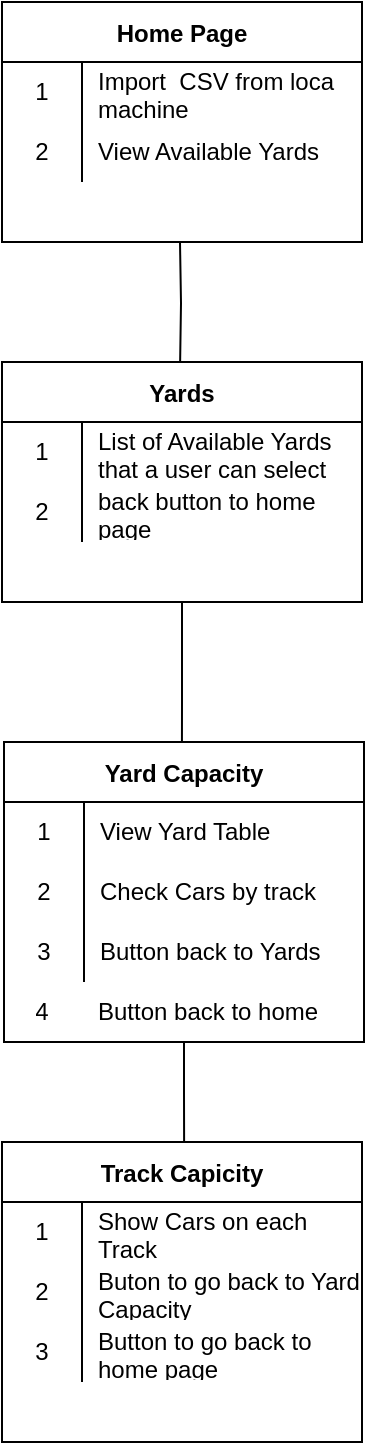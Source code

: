 <mxfile version="20.2.8" type="device"><diagram id="5jF06DtwEaL3m-MfKkPY" name="Page-1"><mxGraphModel dx="1146" dy="602" grid="1" gridSize="10" guides="1" tooltips="1" connect="1" arrows="1" fold="1" page="1" pageScale="1" pageWidth="850" pageHeight="1100" math="0" shadow="0"><root><mxCell id="0"/><mxCell id="1" parent="0"/><mxCell id="nA1uX0G6YXhT45tAMQRC-24" style="edgeStyle=orthogonalEdgeStyle;rounded=0;orthogonalLoop=1;jettySize=auto;html=1;entryX=0.494;entryY=0.083;entryDx=0;entryDy=0;entryPerimeter=0;" edge="1" parent="1" target="nA1uX0G6YXhT45tAMQRC-14"><mxGeometry relative="1" as="geometry"><mxPoint x="169" y="190" as="sourcePoint"/></mxGeometry></mxCell><mxCell id="nA1uX0G6YXhT45tAMQRC-4" value="Home Page" style="shape=table;startSize=30;container=1;collapsible=0;childLayout=tableLayout;fixedRows=1;rowLines=0;fontStyle=1;" vertex="1" parent="1"><mxGeometry x="80" y="70" width="180" height="120" as="geometry"/></mxCell><mxCell id="nA1uX0G6YXhT45tAMQRC-5" value="" style="shape=tableRow;horizontal=0;startSize=0;swimlaneHead=0;swimlaneBody=0;top=0;left=0;bottom=0;right=0;collapsible=0;dropTarget=0;fillColor=none;points=[[0,0.5],[1,0.5]];portConstraint=eastwest;" vertex="1" parent="nA1uX0G6YXhT45tAMQRC-4"><mxGeometry y="30" width="180" height="30" as="geometry"/></mxCell><mxCell id="nA1uX0G6YXhT45tAMQRC-6" value="1" style="shape=partialRectangle;html=1;whiteSpace=wrap;connectable=0;fillColor=none;top=0;left=0;bottom=0;right=0;overflow=hidden;pointerEvents=1;" vertex="1" parent="nA1uX0G6YXhT45tAMQRC-5"><mxGeometry width="40" height="30" as="geometry"><mxRectangle width="40" height="30" as="alternateBounds"/></mxGeometry></mxCell><mxCell id="nA1uX0G6YXhT45tAMQRC-7" value="Import&amp;nbsp; CSV from loca machine" style="shape=partialRectangle;html=1;whiteSpace=wrap;connectable=0;fillColor=none;top=0;left=0;bottom=0;right=0;align=left;spacingLeft=6;overflow=hidden;" vertex="1" parent="nA1uX0G6YXhT45tAMQRC-5"><mxGeometry x="40" width="140" height="30" as="geometry"><mxRectangle width="140" height="30" as="alternateBounds"/></mxGeometry></mxCell><mxCell id="nA1uX0G6YXhT45tAMQRC-8" value="" style="shape=tableRow;horizontal=0;startSize=0;swimlaneHead=0;swimlaneBody=0;top=0;left=0;bottom=0;right=0;collapsible=0;dropTarget=0;fillColor=none;points=[[0,0.5],[1,0.5]];portConstraint=eastwest;" vertex="1" parent="nA1uX0G6YXhT45tAMQRC-4"><mxGeometry y="60" width="180" height="30" as="geometry"/></mxCell><mxCell id="nA1uX0G6YXhT45tAMQRC-9" value="2" style="shape=partialRectangle;html=1;whiteSpace=wrap;connectable=0;fillColor=none;top=0;left=0;bottom=0;right=0;overflow=hidden;" vertex="1" parent="nA1uX0G6YXhT45tAMQRC-8"><mxGeometry width="40" height="30" as="geometry"><mxRectangle width="40" height="30" as="alternateBounds"/></mxGeometry></mxCell><mxCell id="nA1uX0G6YXhT45tAMQRC-10" value="View Available Yards" style="shape=partialRectangle;html=1;whiteSpace=wrap;connectable=0;fillColor=none;top=0;left=0;bottom=0;right=0;align=left;spacingLeft=6;overflow=hidden;" vertex="1" parent="nA1uX0G6YXhT45tAMQRC-8"><mxGeometry x="40" width="140" height="30" as="geometry"><mxRectangle width="140" height="30" as="alternateBounds"/></mxGeometry></mxCell><mxCell id="nA1uX0G6YXhT45tAMQRC-50" style="edgeStyle=orthogonalEdgeStyle;rounded=0;orthogonalLoop=1;jettySize=auto;html=1;entryX=0.494;entryY=0;entryDx=0;entryDy=0;entryPerimeter=0;" edge="1" parent="1" source="nA1uX0G6YXhT45tAMQRC-14" target="nA1uX0G6YXhT45tAMQRC-26"><mxGeometry relative="1" as="geometry"><mxPoint x="170" y="430" as="targetPoint"/></mxGeometry></mxCell><mxCell id="nA1uX0G6YXhT45tAMQRC-14" value="Yards" style="shape=table;startSize=30;container=1;collapsible=0;childLayout=tableLayout;fixedRows=1;rowLines=0;fontStyle=1;" vertex="1" parent="1"><mxGeometry x="80" y="250" width="180" height="120" as="geometry"/></mxCell><mxCell id="nA1uX0G6YXhT45tAMQRC-15" value="" style="shape=tableRow;horizontal=0;startSize=0;swimlaneHead=0;swimlaneBody=0;top=0;left=0;bottom=0;right=0;collapsible=0;dropTarget=0;fillColor=none;points=[[0,0.5],[1,0.5]];portConstraint=eastwest;" vertex="1" parent="nA1uX0G6YXhT45tAMQRC-14"><mxGeometry y="30" width="180" height="30" as="geometry"/></mxCell><mxCell id="nA1uX0G6YXhT45tAMQRC-16" value="1" style="shape=partialRectangle;html=1;whiteSpace=wrap;connectable=0;fillColor=none;top=0;left=0;bottom=0;right=0;overflow=hidden;pointerEvents=1;" vertex="1" parent="nA1uX0G6YXhT45tAMQRC-15"><mxGeometry width="40" height="30" as="geometry"><mxRectangle width="40" height="30" as="alternateBounds"/></mxGeometry></mxCell><mxCell id="nA1uX0G6YXhT45tAMQRC-17" value="List of Available Yards that a user can select" style="shape=partialRectangle;html=1;whiteSpace=wrap;connectable=0;fillColor=none;top=0;left=0;bottom=0;right=0;align=left;spacingLeft=6;overflow=hidden;" vertex="1" parent="nA1uX0G6YXhT45tAMQRC-15"><mxGeometry x="40" width="140" height="30" as="geometry"><mxRectangle width="140" height="30" as="alternateBounds"/></mxGeometry></mxCell><mxCell id="nA1uX0G6YXhT45tAMQRC-18" value="" style="shape=tableRow;horizontal=0;startSize=0;swimlaneHead=0;swimlaneBody=0;top=0;left=0;bottom=0;right=0;collapsible=0;dropTarget=0;fillColor=none;points=[[0,0.5],[1,0.5]];portConstraint=eastwest;" vertex="1" parent="nA1uX0G6YXhT45tAMQRC-14"><mxGeometry y="60" width="180" height="30" as="geometry"/></mxCell><mxCell id="nA1uX0G6YXhT45tAMQRC-19" value="2" style="shape=partialRectangle;html=1;whiteSpace=wrap;connectable=0;fillColor=none;top=0;left=0;bottom=0;right=0;overflow=hidden;" vertex="1" parent="nA1uX0G6YXhT45tAMQRC-18"><mxGeometry width="40" height="30" as="geometry"><mxRectangle width="40" height="30" as="alternateBounds"/></mxGeometry></mxCell><mxCell id="nA1uX0G6YXhT45tAMQRC-20" value="back button to home page" style="shape=partialRectangle;html=1;whiteSpace=wrap;connectable=0;fillColor=none;top=0;left=0;bottom=0;right=0;align=left;spacingLeft=6;overflow=hidden;" vertex="1" parent="nA1uX0G6YXhT45tAMQRC-18"><mxGeometry x="40" width="140" height="30" as="geometry"><mxRectangle width="140" height="30" as="alternateBounds"/></mxGeometry></mxCell><mxCell id="nA1uX0G6YXhT45tAMQRC-52" style="edgeStyle=orthogonalEdgeStyle;rounded=0;orthogonalLoop=1;jettySize=auto;html=1;entryX=0.506;entryY=0.067;entryDx=0;entryDy=0;entryPerimeter=0;" edge="1" parent="1" source="nA1uX0G6YXhT45tAMQRC-25" target="nA1uX0G6YXhT45tAMQRC-40"><mxGeometry relative="1" as="geometry"/></mxCell><mxCell id="nA1uX0G6YXhT45tAMQRC-25" value="Yard Capacity" style="shape=table;startSize=30;container=1;collapsible=0;childLayout=tableLayout;fixedRows=1;rowLines=0;fontStyle=1;" vertex="1" parent="1"><mxGeometry x="81" y="440" width="180" height="150" as="geometry"/></mxCell><mxCell id="nA1uX0G6YXhT45tAMQRC-26" value="" style="shape=tableRow;horizontal=0;startSize=0;swimlaneHead=0;swimlaneBody=0;top=0;left=0;bottom=0;right=0;collapsible=0;dropTarget=0;fillColor=none;points=[[0,0.5],[1,0.5]];portConstraint=eastwest;" vertex="1" parent="nA1uX0G6YXhT45tAMQRC-25"><mxGeometry y="30" width="180" height="30" as="geometry"/></mxCell><mxCell id="nA1uX0G6YXhT45tAMQRC-27" value="1" style="shape=partialRectangle;html=1;whiteSpace=wrap;connectable=0;fillColor=none;top=0;left=0;bottom=0;right=0;overflow=hidden;pointerEvents=1;" vertex="1" parent="nA1uX0G6YXhT45tAMQRC-26"><mxGeometry width="40" height="30" as="geometry"><mxRectangle width="40" height="30" as="alternateBounds"/></mxGeometry></mxCell><mxCell id="nA1uX0G6YXhT45tAMQRC-28" value="View Yard Table" style="shape=partialRectangle;html=1;whiteSpace=wrap;connectable=0;fillColor=none;top=0;left=0;bottom=0;right=0;align=left;spacingLeft=6;overflow=hidden;" vertex="1" parent="nA1uX0G6YXhT45tAMQRC-26"><mxGeometry x="40" width="140" height="30" as="geometry"><mxRectangle width="140" height="30" as="alternateBounds"/></mxGeometry></mxCell><mxCell id="nA1uX0G6YXhT45tAMQRC-29" value="" style="shape=tableRow;horizontal=0;startSize=0;swimlaneHead=0;swimlaneBody=0;top=0;left=0;bottom=0;right=0;collapsible=0;dropTarget=0;fillColor=none;points=[[0,0.5],[1,0.5]];portConstraint=eastwest;" vertex="1" parent="nA1uX0G6YXhT45tAMQRC-25"><mxGeometry y="60" width="180" height="30" as="geometry"/></mxCell><mxCell id="nA1uX0G6YXhT45tAMQRC-30" value="2" style="shape=partialRectangle;html=1;whiteSpace=wrap;connectable=0;fillColor=none;top=0;left=0;bottom=0;right=0;overflow=hidden;" vertex="1" parent="nA1uX0G6YXhT45tAMQRC-29"><mxGeometry width="40" height="30" as="geometry"><mxRectangle width="40" height="30" as="alternateBounds"/></mxGeometry></mxCell><mxCell id="nA1uX0G6YXhT45tAMQRC-31" value="Check Cars by track" style="shape=partialRectangle;html=1;whiteSpace=wrap;connectable=0;fillColor=none;top=0;left=0;bottom=0;right=0;align=left;spacingLeft=6;overflow=hidden;" vertex="1" parent="nA1uX0G6YXhT45tAMQRC-29"><mxGeometry x="40" width="140" height="30" as="geometry"><mxRectangle width="140" height="30" as="alternateBounds"/></mxGeometry></mxCell><mxCell id="nA1uX0G6YXhT45tAMQRC-32" value="" style="shape=tableRow;horizontal=0;startSize=0;swimlaneHead=0;swimlaneBody=0;top=0;left=0;bottom=0;right=0;collapsible=0;dropTarget=0;fillColor=none;points=[[0,0.5],[1,0.5]];portConstraint=eastwest;" vertex="1" parent="nA1uX0G6YXhT45tAMQRC-25"><mxGeometry y="90" width="180" height="30" as="geometry"/></mxCell><mxCell id="nA1uX0G6YXhT45tAMQRC-33" value="3" style="shape=partialRectangle;html=1;whiteSpace=wrap;connectable=0;fillColor=none;top=0;left=0;bottom=0;right=0;overflow=hidden;" vertex="1" parent="nA1uX0G6YXhT45tAMQRC-32"><mxGeometry width="40" height="30" as="geometry"><mxRectangle width="40" height="30" as="alternateBounds"/></mxGeometry></mxCell><mxCell id="nA1uX0G6YXhT45tAMQRC-34" value="Button back to Yards&amp;nbsp;" style="shape=partialRectangle;html=1;whiteSpace=wrap;connectable=0;fillColor=none;top=0;left=0;bottom=0;right=0;align=left;spacingLeft=6;overflow=hidden;" vertex="1" parent="nA1uX0G6YXhT45tAMQRC-32"><mxGeometry x="40" width="140" height="30" as="geometry"><mxRectangle width="140" height="30" as="alternateBounds"/></mxGeometry></mxCell><mxCell id="nA1uX0G6YXhT45tAMQRC-35" value="" style="shape=tableRow;horizontal=0;startSize=0;swimlaneHead=0;swimlaneBody=0;top=0;left=0;bottom=0;right=0;collapsible=0;dropTarget=0;fillColor=none;points=[[0,0.5],[1,0.5]];portConstraint=eastwest;" vertex="1" parent="1"><mxGeometry x="80" y="560" width="180" height="30" as="geometry"/></mxCell><mxCell id="nA1uX0G6YXhT45tAMQRC-36" value="4" style="shape=partialRectangle;html=1;whiteSpace=wrap;connectable=0;fillColor=none;top=0;left=0;bottom=0;right=0;overflow=hidden;" vertex="1" parent="nA1uX0G6YXhT45tAMQRC-35"><mxGeometry width="40" height="30" as="geometry"><mxRectangle width="40" height="30" as="alternateBounds"/></mxGeometry></mxCell><mxCell id="nA1uX0G6YXhT45tAMQRC-37" value="Button back to home&amp;nbsp;" style="shape=partialRectangle;html=1;whiteSpace=wrap;connectable=0;fillColor=none;top=0;left=0;bottom=0;right=0;align=left;spacingLeft=6;overflow=hidden;" vertex="1" parent="nA1uX0G6YXhT45tAMQRC-35"><mxGeometry x="40" width="140" height="30" as="geometry"><mxRectangle width="140" height="30" as="alternateBounds"/></mxGeometry></mxCell><mxCell id="nA1uX0G6YXhT45tAMQRC-40" value="Track Capicity" style="shape=table;startSize=30;container=1;collapsible=0;childLayout=tableLayout;fixedRows=1;rowLines=0;fontStyle=1;" vertex="1" parent="1"><mxGeometry x="80" y="640" width="180" height="150" as="geometry"/></mxCell><mxCell id="nA1uX0G6YXhT45tAMQRC-41" value="" style="shape=tableRow;horizontal=0;startSize=0;swimlaneHead=0;swimlaneBody=0;top=0;left=0;bottom=0;right=0;collapsible=0;dropTarget=0;fillColor=none;points=[[0,0.5],[1,0.5]];portConstraint=eastwest;" vertex="1" parent="nA1uX0G6YXhT45tAMQRC-40"><mxGeometry y="30" width="180" height="30" as="geometry"/></mxCell><mxCell id="nA1uX0G6YXhT45tAMQRC-42" value="1" style="shape=partialRectangle;html=1;whiteSpace=wrap;connectable=0;fillColor=none;top=0;left=0;bottom=0;right=0;overflow=hidden;pointerEvents=1;" vertex="1" parent="nA1uX0G6YXhT45tAMQRC-41"><mxGeometry width="40" height="30" as="geometry"><mxRectangle width="40" height="30" as="alternateBounds"/></mxGeometry></mxCell><mxCell id="nA1uX0G6YXhT45tAMQRC-43" value="Show Cars on each Track" style="shape=partialRectangle;html=1;whiteSpace=wrap;connectable=0;fillColor=none;top=0;left=0;bottom=0;right=0;align=left;spacingLeft=6;overflow=hidden;" vertex="1" parent="nA1uX0G6YXhT45tAMQRC-41"><mxGeometry x="40" width="140" height="30" as="geometry"><mxRectangle width="140" height="30" as="alternateBounds"/></mxGeometry></mxCell><mxCell id="nA1uX0G6YXhT45tAMQRC-44" value="" style="shape=tableRow;horizontal=0;startSize=0;swimlaneHead=0;swimlaneBody=0;top=0;left=0;bottom=0;right=0;collapsible=0;dropTarget=0;fillColor=none;points=[[0,0.5],[1,0.5]];portConstraint=eastwest;" vertex="1" parent="nA1uX0G6YXhT45tAMQRC-40"><mxGeometry y="60" width="180" height="30" as="geometry"/></mxCell><mxCell id="nA1uX0G6YXhT45tAMQRC-45" value="2" style="shape=partialRectangle;html=1;whiteSpace=wrap;connectable=0;fillColor=none;top=0;left=0;bottom=0;right=0;overflow=hidden;" vertex="1" parent="nA1uX0G6YXhT45tAMQRC-44"><mxGeometry width="40" height="30" as="geometry"><mxRectangle width="40" height="30" as="alternateBounds"/></mxGeometry></mxCell><mxCell id="nA1uX0G6YXhT45tAMQRC-46" value="Buton to go back to Yard Capacity" style="shape=partialRectangle;html=1;whiteSpace=wrap;connectable=0;fillColor=none;top=0;left=0;bottom=0;right=0;align=left;spacingLeft=6;overflow=hidden;" vertex="1" parent="nA1uX0G6YXhT45tAMQRC-44"><mxGeometry x="40" width="140" height="30" as="geometry"><mxRectangle width="140" height="30" as="alternateBounds"/></mxGeometry></mxCell><mxCell id="nA1uX0G6YXhT45tAMQRC-47" value="" style="shape=tableRow;horizontal=0;startSize=0;swimlaneHead=0;swimlaneBody=0;top=0;left=0;bottom=0;right=0;collapsible=0;dropTarget=0;fillColor=none;points=[[0,0.5],[1,0.5]];portConstraint=eastwest;" vertex="1" parent="nA1uX0G6YXhT45tAMQRC-40"><mxGeometry y="90" width="180" height="30" as="geometry"/></mxCell><mxCell id="nA1uX0G6YXhT45tAMQRC-48" value="3" style="shape=partialRectangle;html=1;whiteSpace=wrap;connectable=0;fillColor=none;top=0;left=0;bottom=0;right=0;overflow=hidden;" vertex="1" parent="nA1uX0G6YXhT45tAMQRC-47"><mxGeometry width="40" height="30" as="geometry"><mxRectangle width="40" height="30" as="alternateBounds"/></mxGeometry></mxCell><mxCell id="nA1uX0G6YXhT45tAMQRC-49" value="Button to go back to home page" style="shape=partialRectangle;html=1;whiteSpace=wrap;connectable=0;fillColor=none;top=0;left=0;bottom=0;right=0;align=left;spacingLeft=6;overflow=hidden;" vertex="1" parent="nA1uX0G6YXhT45tAMQRC-47"><mxGeometry x="40" width="140" height="30" as="geometry"><mxRectangle width="140" height="30" as="alternateBounds"/></mxGeometry></mxCell></root></mxGraphModel></diagram></mxfile>